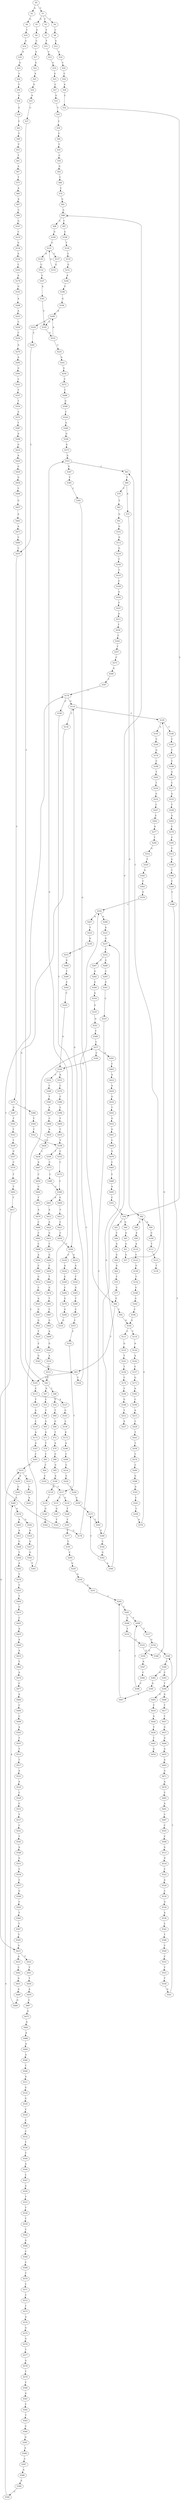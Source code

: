 strict digraph  {
	S0 -> S1 [ label = C ];
	S0 -> S2 [ label = A ];
	S1 -> S3 [ label = C ];
	S1 -> S4 [ label = T ];
	S1 -> S5 [ label = G ];
	S2 -> S6 [ label = G ];
	S3 -> S7 [ label = T ];
	S4 -> S8 [ label = C ];
	S5 -> S9 [ label = G ];
	S6 -> S10 [ label = T ];
	S7 -> S11 [ label = T ];
	S8 -> S12 [ label = G ];
	S9 -> S13 [ label = C ];
	S10 -> S14 [ label = A ];
	S11 -> S15 [ label = C ];
	S12 -> S16 [ label = G ];
	S13 -> S17 [ label = A ];
	S14 -> S18 [ label = A ];
	S15 -> S19 [ label = G ];
	S16 -> S20 [ label = C ];
	S17 -> S21 [ label = G ];
	S18 -> S22 [ label = A ];
	S19 -> S23 [ label = G ];
	S20 -> S24 [ label = C ];
	S21 -> S25 [ label = A ];
	S22 -> S26 [ label = C ];
	S23 -> S27 [ label = C ];
	S24 -> S28 [ label = A ];
	S25 -> S29 [ label = G ];
	S26 -> S30 [ label = T ];
	S27 -> S31 [ label = G ];
	S28 -> S32 [ label = C ];
	S29 -> S33 [ label = A ];
	S30 -> S34 [ label = G ];
	S31 -> S35 [ label = T ];
	S32 -> S36 [ label = C ];
	S33 -> S37 [ label = C ];
	S34 -> S38 [ label = G ];
	S35 -> S39 [ label = C ];
	S36 -> S40 [ label = G ];
	S36 -> S41 [ label = C ];
	S37 -> S42 [ label = T ];
	S38 -> S43 [ label = C ];
	S39 -> S44 [ label = C ];
	S40 -> S45 [ label = G ];
	S41 -> S46 [ label = C ];
	S42 -> S47 [ label = G ];
	S42 -> S48 [ label = T ];
	S43 -> S49 [ label = T ];
	S44 -> S50 [ label = T ];
	S45 -> S51 [ label = G ];
	S46 -> S52 [ label = G ];
	S47 -> S53 [ label = C ];
	S48 -> S54 [ label = T ];
	S49 -> S55 [ label = T ];
	S50 -> S56 [ label = C ];
	S51 -> S57 [ label = G ];
	S52 -> S58 [ label = G ];
	S53 -> S59 [ label = T ];
	S54 -> S60 [ label = T ];
	S55 -> S61 [ label = T ];
	S56 -> S62 [ label = G ];
	S57 -> S63 [ label = C ];
	S58 -> S64 [ label = G ];
	S59 -> S65 [ label = G ];
	S60 -> S66 [ label = G ];
	S61 -> S67 [ label = A ];
	S62 -> S68 [ label = C ];
	S63 -> S69 [ label = T ];
	S64 -> S70 [ label = T ];
	S65 -> S71 [ label = G ];
	S66 -> S72 [ label = T ];
	S67 -> S73 [ label = T ];
	S68 -> S74 [ label = C ];
	S69 -> S75 [ label = A ];
	S69 -> S76 [ label = C ];
	S70 -> S77 [ label = C ];
	S71 -> S78 [ label = T ];
	S72 -> S79 [ label = A ];
	S73 -> S80 [ label = A ];
	S74 -> S81 [ label = G ];
	S75 -> S82 [ label = G ];
	S76 -> S83 [ label = T ];
	S77 -> S84 [ label = G ];
	S78 -> S85 [ label = C ];
	S79 -> S86 [ label = G ];
	S80 -> S87 [ label = A ];
	S81 -> S88 [ label = G ];
	S82 -> S89 [ label = A ];
	S82 -> S90 [ label = G ];
	S83 -> S91 [ label = G ];
	S84 -> S92 [ label = C ];
	S84 -> S93 [ label = T ];
	S85 -> S94 [ label = C ];
	S86 -> S95 [ label = G ];
	S87 -> S96 [ label = C ];
	S88 -> S97 [ label = T ];
	S88 -> S98 [ label = C ];
	S89 -> S99 [ label = A ];
	S90 -> S100 [ label = G ];
	S91 -> S101 [ label = G ];
	S92 -> S102 [ label = G ];
	S93 -> S103 [ label = G ];
	S93 -> S104 [ label = C ];
	S94 -> S105 [ label = C ];
	S95 -> S106 [ label = A ];
	S96 -> S107 [ label = G ];
	S97 -> S108 [ label = A ];
	S98 -> S109 [ label = G ];
	S99 -> S110 [ label = A ];
	S100 -> S111 [ label = T ];
	S101 -> S112 [ label = G ];
	S102 -> S113 [ label = C ];
	S102 -> S114 [ label = T ];
	S103 -> S115 [ label = C ];
	S104 -> S116 [ label = G ];
	S105 -> S117 [ label = T ];
	S106 -> S118 [ label = G ];
	S107 -> S119 [ label = C ];
	S108 -> S120 [ label = T ];
	S109 -> S121 [ label = G ];
	S110 -> S122 [ label = C ];
	S111 -> S123 [ label = C ];
	S112 -> S124 [ label = G ];
	S113 -> S125 [ label = G ];
	S114 -> S126 [ label = A ];
	S115 -> S127 [ label = A ];
	S115 -> S128 [ label = T ];
	S116 -> S129 [ label = G ];
	S116 -> S130 [ label = T ];
	S117 -> S131 [ label = C ];
	S117 -> S132 [ label = G ];
	S118 -> S133 [ label = T ];
	S119 -> S134 [ label = G ];
	S120 -> S135 [ label = C ];
	S121 -> S136 [ label = A ];
	S121 -> S137 [ label = C ];
	S122 -> S138 [ label = G ];
	S123 -> S139 [ label = T ];
	S124 -> S140 [ label = T ];
	S125 -> S141 [ label = T ];
	S126 -> S142 [ label = A ];
	S127 -> S143 [ label = G ];
	S128 -> S144 [ label = A ];
	S129 -> S145 [ label = G ];
	S129 -> S146 [ label = C ];
	S130 -> S103 [ label = G ];
	S131 -> S147 [ label = G ];
	S132 -> S148 [ label = T ];
	S133 -> S149 [ label = G ];
	S134 -> S150 [ label = A ];
	S135 -> S151 [ label = G ];
	S136 -> S152 [ label = C ];
	S137 -> S153 [ label = G ];
	S138 -> S154 [ label = T ];
	S140 -> S155 [ label = T ];
	S141 -> S156 [ label = T ];
	S142 -> S157 [ label = C ];
	S143 -> S158 [ label = C ];
	S144 -> S159 [ label = C ];
	S145 -> S160 [ label = C ];
	S146 -> S161 [ label = T ];
	S147 -> S162 [ label = T ];
	S148 -> S163 [ label = T ];
	S149 -> S164 [ label = C ];
	S150 -> S165 [ label = C ];
	S151 -> S166 [ label = A ];
	S152 -> S167 [ label = G ];
	S153 -> S121 [ label = G ];
	S154 -> S168 [ label = C ];
	S155 -> S169 [ label = C ];
	S156 -> S170 [ label = C ];
	S157 -> S171 [ label = G ];
	S158 -> S172 [ label = G ];
	S159 -> S173 [ label = A ];
	S160 -> S174 [ label = G ];
	S161 -> S175 [ label = C ];
	S162 -> S176 [ label = C ];
	S163 -> S177 [ label = T ];
	S164 -> S178 [ label = G ];
	S165 -> S179 [ label = A ];
	S166 -> S180 [ label = C ];
	S167 -> S181 [ label = A ];
	S168 -> S182 [ label = G ];
	S169 -> S183 [ label = G ];
	S170 -> S184 [ label = C ];
	S171 -> S185 [ label = A ];
	S172 -> S186 [ label = A ];
	S173 -> S187 [ label = A ];
	S174 -> S188 [ label = C ];
	S175 -> S189 [ label = C ];
	S176 -> S190 [ label = C ];
	S176 -> S116 [ label = G ];
	S177 -> S191 [ label = T ];
	S178 -> S192 [ label = C ];
	S179 -> S193 [ label = G ];
	S180 -> S194 [ label = G ];
	S181 -> S195 [ label = C ];
	S182 -> S196 [ label = C ];
	S183 -> S197 [ label = T ];
	S184 -> S198 [ label = G ];
	S185 -> S199 [ label = C ];
	S186 -> S200 [ label = C ];
	S187 -> S201 [ label = C ];
	S188 -> S202 [ label = T ];
	S189 -> S203 [ label = A ];
	S190 -> S204 [ label = C ];
	S191 -> S205 [ label = C ];
	S192 -> S206 [ label = G ];
	S192 -> S207 [ label = A ];
	S193 -> S208 [ label = A ];
	S194 -> S209 [ label = A ];
	S195 -> S210 [ label = G ];
	S196 -> S102 [ label = G ];
	S197 -> S211 [ label = A ];
	S198 -> S212 [ label = T ];
	S199 -> S213 [ label = A ];
	S200 -> S214 [ label = C ];
	S201 -> S215 [ label = G ];
	S202 -> S216 [ label = T ];
	S203 -> S217 [ label = C ];
	S204 -> S218 [ label = C ];
	S204 -> S219 [ label = G ];
	S205 -> S220 [ label = G ];
	S206 -> S221 [ label = A ];
	S207 -> S222 [ label = T ];
	S208 -> S223 [ label = A ];
	S209 -> S224 [ label = A ];
	S209 -> S195 [ label = C ];
	S210 -> S225 [ label = C ];
	S210 -> S209 [ label = A ];
	S211 -> S226 [ label = T ];
	S212 -> S227 [ label = A ];
	S213 -> S228 [ label = C ];
	S214 -> S229 [ label = G ];
	S215 -> S230 [ label = A ];
	S215 -> S231 [ label = G ];
	S216 -> S232 [ label = G ];
	S217 -> S233 [ label = G ];
	S218 -> S234 [ label = A ];
	S219 -> S235 [ label = G ];
	S220 -> S236 [ label = G ];
	S221 -> S237 [ label = G ];
	S222 -> S238 [ label = G ];
	S223 -> S239 [ label = C ];
	S224 -> S240 [ label = C ];
	S225 -> S241 [ label = G ];
	S226 -> S242 [ label = C ];
	S228 -> S243 [ label = T ];
	S229 -> S244 [ label = C ];
	S230 -> S245 [ label = G ];
	S231 -> S246 [ label = T ];
	S232 -> S247 [ label = C ];
	S233 -> S248 [ label = T ];
	S234 -> S249 [ label = G ];
	S235 -> S250 [ label = T ];
	S236 -> S251 [ label = A ];
	S237 -> S252 [ label = C ];
	S238 -> S253 [ label = G ];
	S239 -> S254 [ label = C ];
	S240 -> S255 [ label = C ];
	S241 -> S256 [ label = G ];
	S242 -> S257 [ label = T ];
	S243 -> S258 [ label = T ];
	S244 -> S259 [ label = G ];
	S245 -> S260 [ label = A ];
	S246 -> S261 [ label = A ];
	S247 -> S262 [ label = G ];
	S248 -> S263 [ label = G ];
	S249 -> S264 [ label = C ];
	S250 -> S265 [ label = G ];
	S251 -> S266 [ label = C ];
	S252 -> S267 [ label = C ];
	S252 -> S268 [ label = G ];
	S253 -> S269 [ label = G ];
	S254 -> S270 [ label = A ];
	S255 -> S271 [ label = C ];
	S256 -> S272 [ label = C ];
	S257 -> S273 [ label = C ];
	S258 -> S274 [ label = C ];
	S259 -> S275 [ label = C ];
	S260 -> S276 [ label = A ];
	S262 -> S277 [ label = A ];
	S263 -> S278 [ label = C ];
	S264 -> S279 [ label = G ];
	S265 -> S280 [ label = T ];
	S266 -> S281 [ label = C ];
	S267 -> S282 [ label = G ];
	S268 -> S283 [ label = C ];
	S269 -> S284 [ label = T ];
	S270 -> S285 [ label = A ];
	S271 -> S286 [ label = C ];
	S271 -> S287 [ label = G ];
	S272 -> S288 [ label = T ];
	S273 -> S289 [ label = G ];
	S274 -> S290 [ label = C ];
	S275 -> S291 [ label = C ];
	S276 -> S292 [ label = G ];
	S276 -> S293 [ label = A ];
	S277 -> S294 [ label = T ];
	S278 -> S295 [ label = C ];
	S279 -> S296 [ label = G ];
	S280 -> S297 [ label = C ];
	S281 -> S298 [ label = G ];
	S281 -> S299 [ label = T ];
	S282 -> S300 [ label = G ];
	S283 -> S301 [ label = G ];
	S284 -> S302 [ label = C ];
	S285 -> S303 [ label = G ];
	S286 -> S304 [ label = T ];
	S287 -> S305 [ label = T ];
	S288 -> S306 [ label = G ];
	S289 -> S307 [ label = T ];
	S290 -> S308 [ label = G ];
	S291 -> S309 [ label = G ];
	S292 -> S310 [ label = A ];
	S293 -> S311 [ label = A ];
	S294 -> S312 [ label = G ];
	S295 -> S313 [ label = T ];
	S296 -> S314 [ label = G ];
	S297 -> S315 [ label = C ];
	S298 -> S316 [ label = T ];
	S299 -> S317 [ label = T ];
	S300 -> S318 [ label = A ];
	S301 -> S319 [ label = C ];
	S302 -> S320 [ label = C ];
	S303 -> S321 [ label = C ];
	S304 -> S322 [ label = T ];
	S305 -> S323 [ label = T ];
	S306 -> S324 [ label = C ];
	S307 -> S176 [ label = C ];
	S308 -> S325 [ label = G ];
	S309 -> S88 [ label = G ];
	S309 -> S326 [ label = C ];
	S310 -> S327 [ label = G ];
	S311 -> S328 [ label = C ];
	S312 -> S329 [ label = T ];
	S313 -> S330 [ label = G ];
	S314 -> S331 [ label = G ];
	S315 -> S332 [ label = C ];
	S316 -> S333 [ label = C ];
	S317 -> S334 [ label = G ];
	S318 -> S335 [ label = G ];
	S319 -> S291 [ label = C ];
	S320 -> S336 [ label = G ];
	S321 -> S337 [ label = T ];
	S322 -> S338 [ label = T ];
	S323 -> S339 [ label = T ];
	S324 -> S340 [ label = G ];
	S325 -> S341 [ label = C ];
	S326 -> S342 [ label = G ];
	S327 -> S343 [ label = G ];
	S328 -> S344 [ label = T ];
	S329 -> S345 [ label = G ];
	S330 -> S346 [ label = T ];
	S331 -> S63 [ label = C ];
	S331 -> S347 [ label = G ];
	S332 -> S117 [ label = T ];
	S333 -> S348 [ label = G ];
	S334 -> S349 [ label = T ];
	S334 -> S350 [ label = G ];
	S335 -> S351 [ label = G ];
	S336 -> S352 [ label = C ];
	S336 -> S353 [ label = A ];
	S337 -> S354 [ label = T ];
	S338 -> S355 [ label = C ];
	S338 -> S356 [ label = T ];
	S339 -> S357 [ label = G ];
	S340 -> S358 [ label = G ];
	S341 -> S359 [ label = T ];
	S342 -> S275 [ label = C ];
	S342 -> S360 [ label = A ];
	S343 -> S361 [ label = T ];
	S344 -> S362 [ label = A ];
	S345 -> S363 [ label = C ];
	S346 -> S364 [ label = C ];
	S347 -> S365 [ label = T ];
	S348 -> S129 [ label = G ];
	S349 -> S366 [ label = C ];
	S350 -> S367 [ label = A ];
	S351 -> S368 [ label = T ];
	S352 -> S369 [ label = C ];
	S353 -> S370 [ label = C ];
	S354 -> S371 [ label = A ];
	S355 -> S372 [ label = C ];
	S356 -> S373 [ label = C ];
	S357 -> S374 [ label = C ];
	S358 -> S375 [ label = G ];
	S359 -> S376 [ label = A ];
	S360 -> S237 [ label = G ];
	S361 -> S377 [ label = C ];
	S362 -> S378 [ label = T ];
	S363 -> S379 [ label = G ];
	S364 -> S380 [ label = C ];
	S365 -> S381 [ label = C ];
	S366 -> S382 [ label = G ];
	S366 -> S383 [ label = C ];
	S367 -> S384 [ label = C ];
	S368 -> S377 [ label = C ];
	S369 -> S385 [ label = T ];
	S370 -> S386 [ label = C ];
	S371 -> S387 [ label = T ];
	S372 -> S388 [ label = C ];
	S373 -> S389 [ label = C ];
	S374 -> S390 [ label = T ];
	S375 -> S331 [ label = G ];
	S376 -> S82 [ label = G ];
	S377 -> S391 [ label = A ];
	S377 -> S392 [ label = C ];
	S378 -> S393 [ label = T ];
	S379 -> S192 [ label = C ];
	S380 -> S394 [ label = T ];
	S381 -> S84 [ label = G ];
	S382 -> S395 [ label = G ];
	S383 -> S394 [ label = T ];
	S384 -> S396 [ label = C ];
	S385 -> S397 [ label = A ];
	S386 -> S398 [ label = C ];
	S387 -> S399 [ label = A ];
	S388 -> S400 [ label = G ];
	S388 -> S401 [ label = A ];
	S389 -> S388 [ label = C ];
	S390 -> S402 [ label = T ];
	S391 -> S403 [ label = C ];
	S392 -> S336 [ label = G ];
	S393 -> S404 [ label = T ];
	S394 -> S405 [ label = G ];
	S394 -> S406 [ label = A ];
	S395 -> S407 [ label = A ];
	S396 -> S299 [ label = T ];
	S397 -> S408 [ label = C ];
	S398 -> S409 [ label = T ];
	S399 -> S410 [ label = G ];
	S400 -> S411 [ label = T ];
	S401 -> S412 [ label = A ];
	S402 -> S413 [ label = T ];
	S403 -> S414 [ label = A ];
	S404 -> S415 [ label = T ];
	S405 -> S416 [ label = T ];
	S406 -> S417 [ label = T ];
	S407 -> S266 [ label = C ];
	S408 -> S418 [ label = A ];
	S409 -> S419 [ label = T ];
	S410 -> S420 [ label = A ];
	S411 -> S421 [ label = C ];
	S412 -> S422 [ label = A ];
	S413 -> S423 [ label = G ];
	S414 -> S424 [ label = A ];
	S415 -> S425 [ label = C ];
	S416 -> S426 [ label = A ];
	S417 -> S427 [ label = T ];
	S418 -> S428 [ label = G ];
	S419 -> S338 [ label = T ];
	S420 -> S429 [ label = G ];
	S421 -> S430 [ label = C ];
	S422 -> S431 [ label = G ];
	S423 -> S432 [ label = T ];
	S423 -> S433 [ label = A ];
	S424 -> S434 [ label = G ];
	S425 -> S435 [ label = A ];
	S426 -> S436 [ label = T ];
	S427 -> S437 [ label = G ];
	S428 -> S438 [ label = C ];
	S429 -> S439 [ label = G ];
	S430 -> S204 [ label = C ];
	S431 -> S440 [ label = T ];
	S432 -> S441 [ label = T ];
	S433 -> S442 [ label = C ];
	S434 -> S443 [ label = T ];
	S435 -> S444 [ label = A ];
	S436 -> S445 [ label = T ];
	S437 -> S446 [ label = G ];
	S438 -> S447 [ label = A ];
	S439 -> S448 [ label = C ];
	S440 -> S449 [ label = G ];
	S441 -> S450 [ label = T ];
	S442 -> S451 [ label = G ];
	S443 -> S452 [ label = G ];
	S444 -> S453 [ label = A ];
	S445 -> S454 [ label = G ];
	S446 -> S455 [ label = G ];
	S447 -> S456 [ label = C ];
	S448 -> S457 [ label = G ];
	S449 -> S458 [ label = C ];
	S450 -> S459 [ label = A ];
	S451 -> S460 [ label = A ];
	S452 -> S461 [ label = G ];
	S453 -> S462 [ label = T ];
	S455 -> S463 [ label = A ];
	S456 -> S464 [ label = G ];
	S457 -> S465 [ label = A ];
	S458 -> S466 [ label = T ];
	S459 -> S467 [ label = C ];
	S460 -> S468 [ label = G ];
	S461 -> S469 [ label = C ];
	S462 -> S470 [ label = A ];
	S463 -> S471 [ label = G ];
	S464 -> S472 [ label = T ];
	S465 -> S473 [ label = A ];
	S466 -> S474 [ label = G ];
	S467 -> S475 [ label = A ];
	S468 -> S260 [ label = A ];
	S469 -> S476 [ label = G ];
	S470 -> S477 [ label = C ];
	S471 -> S478 [ label = A ];
	S472 -> S479 [ label = A ];
	S473 -> S480 [ label = C ];
	S474 -> S481 [ label = T ];
	S475 -> S482 [ label = A ];
	S476 -> S483 [ label = C ];
	S477 -> S484 [ label = A ];
	S478 -> S485 [ label = C ];
	S479 -> S486 [ label = C ];
	S480 -> S255 [ label = C ];
	S481 -> S487 [ label = C ];
	S482 -> S488 [ label = A ];
	S483 -> S489 [ label = C ];
	S484 -> S490 [ label = C ];
	S485 -> S491 [ label = A ];
	S486 -> S492 [ label = C ];
	S487 -> S493 [ label = G ];
	S488 -> S494 [ label = A ];
	S489 -> S495 [ label = A ];
	S490 -> S496 [ label = C ];
	S491 -> S497 [ label = C ];
	S492 -> S498 [ label = C ];
	S493 -> S499 [ label = A ];
	S494 -> S500 [ label = A ];
	S495 -> S501 [ label = C ];
	S496 -> S502 [ label = A ];
	S497 -> S503 [ label = C ];
	S498 -> S504 [ label = A ];
	S499 -> S505 [ label = G ];
	S500 -> S506 [ label = T ];
	S501 -> S36 [ label = C ];
	S502 -> S507 [ label = T ];
	S503 -> S508 [ label = C ];
	S504 -> S509 [ label = C ];
	S505 -> S510 [ label = A ];
	S506 -> S511 [ label = A ];
	S507 -> S512 [ label = T ];
	S508 -> S513 [ label = G ];
	S509 -> S514 [ label = G ];
	S510 -> S515 [ label = C ];
	S511 -> S516 [ label = G ];
	S512 -> S517 [ label = T ];
	S513 -> S518 [ label = G ];
	S514 -> S519 [ label = C ];
	S515 -> S42 [ label = T ];
	S516 -> S520 [ label = G ];
	S517 -> S521 [ label = A ];
	S518 -> S522 [ label = C ];
	S519 -> S523 [ label = A ];
	S520 -> S524 [ label = C ];
	S521 -> S525 [ label = A ];
	S522 -> S526 [ label = A ];
	S523 -> S527 [ label = G ];
	S524 -> S528 [ label = C ];
	S525 -> S529 [ label = C ];
	S526 -> S530 [ label = C ];
	S527 -> S531 [ label = G ];
	S528 -> S532 [ label = C ];
	S529 -> S533 [ label = C ];
	S530 -> S534 [ label = G ];
	S531 -> S535 [ label = T ];
	S532 -> S536 [ label = T ];
	S533 -> S537 [ label = T ];
	S534 -> S538 [ label = A ];
	S535 -> S539 [ label = C ];
	S536 -> S540 [ label = T ];
	S537 -> S541 [ label = C ];
	S538 -> S542 [ label = C ];
	S539 -> S543 [ label = G ];
	S540 -> S544 [ label = A ];
	S541 -> S545 [ label = T ];
	S542 -> S546 [ label = T ];
	S543 -> S93 [ label = T ];
	S544 -> S547 [ label = C ];
	S545 -> S548 [ label = A ];
	S546 -> S549 [ label = C ];
	S547 -> S550 [ label = G ];
	S548 -> S551 [ label = G ];
	S549 -> S552 [ label = C ];
	S550 -> S553 [ label = T ];
	S551 -> S554 [ label = C ];
	S552 -> S555 [ label = T ];
	S553 -> S556 [ label = T ];
	S554 -> S557 [ label = C ];
	S555 -> S558 [ label = T ];
	S556 -> S559 [ label = T ];
	S557 -> S560 [ label = G ];
	S558 -> S561 [ label = G ];
	S559 -> S562 [ label = C ];
	S560 -> S563 [ label = C ];
	S561 -> S349 [ label = T ];
	S562 -> S564 [ label = G ];
	S563 -> S565 [ label = T ];
	S564 -> S566 [ label = C ];
	S565 -> S567 [ label = T ];
	S566 -> S568 [ label = C ];
	S567 -> S569 [ label = T ];
	S568 -> S570 [ label = T ];
	S569 -> S423 [ label = G ];
	S570 -> S571 [ label = C ];
	S571 -> S572 [ label = C ];
	S572 -> S573 [ label = T ];
	S573 -> S574 [ label = A ];
	S574 -> S575 [ label = G ];
	S575 -> S576 [ label = G ];
	S576 -> S577 [ label = T ];
	S577 -> S578 [ label = G ];
	S578 -> S579 [ label = T ];
	S579 -> S580 [ label = T ];
	S580 -> S581 [ label = G ];
	S581 -> S582 [ label = C ];
	S582 -> S583 [ label = T ];
	S583 -> S584 [ label = C ];
	S584 -> S585 [ label = G ];
	S585 -> S586 [ label = A ];
	S586 -> S587 [ label = C ];
	S587 -> S588 [ label = A ];
	S588 -> S589 [ label = A ];
	S589 -> S590 [ label = C ];
	S590 -> S215 [ label = G ];
}
